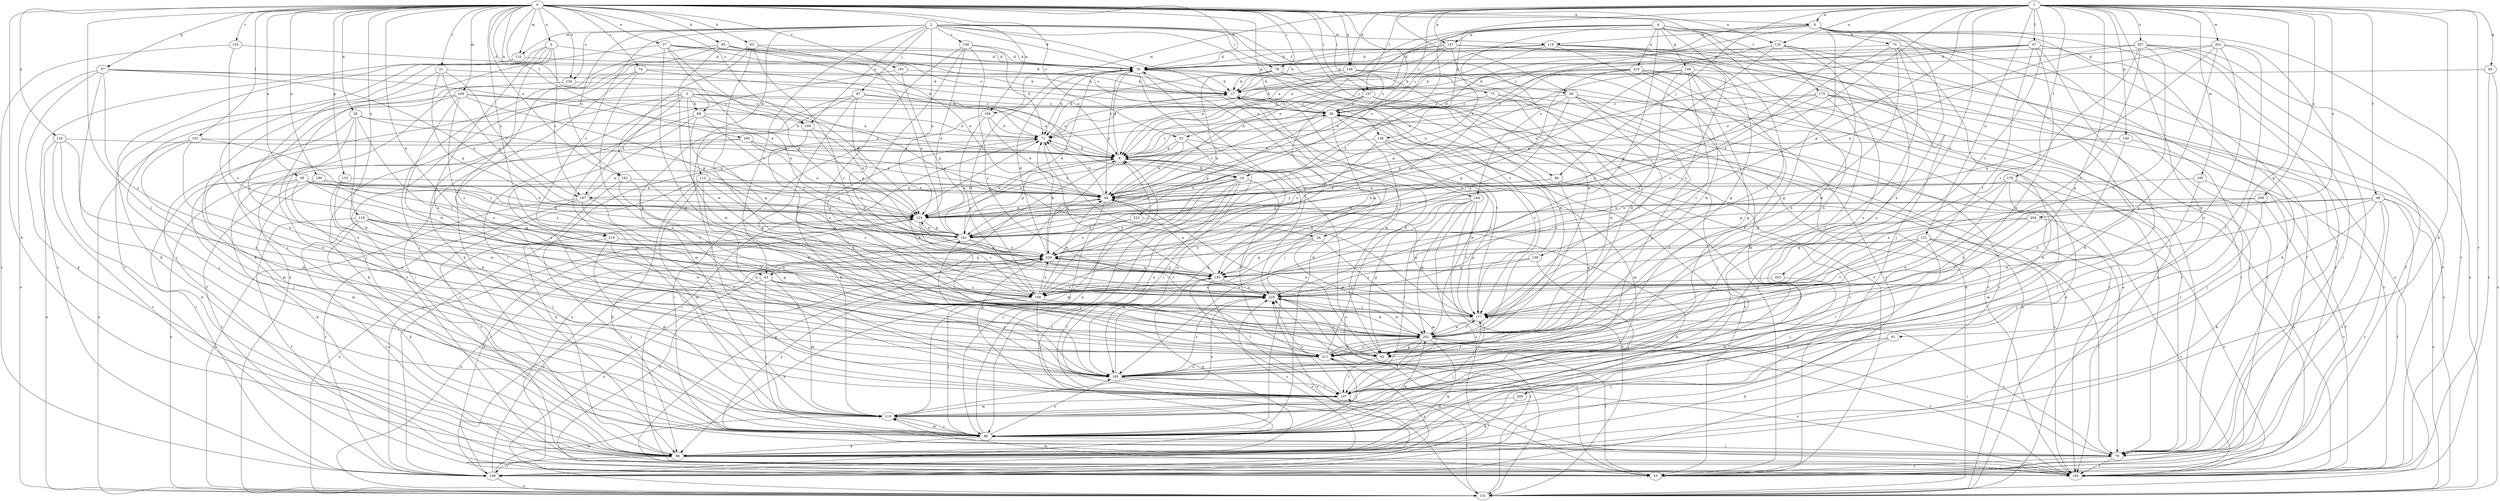 strict digraph  {
0;
1;
2;
3;
4;
5;
6;
8;
16;
17;
21;
23;
24;
26;
28;
35;
37;
38;
43;
44;
47;
48;
49;
53;
57;
60;
61;
62;
63;
69;
70;
71;
72;
74;
78;
79;
86;
87;
88;
93;
98;
101;
107;
109;
110;
112;
114;
115;
116;
119;
120;
121;
124;
130;
131;
133;
138;
139;
140;
141;
146;
147;
148;
150;
155;
157;
158;
159;
166;
167;
168;
169;
173;
176;
177;
180;
183;
184;
185;
191;
193;
194;
195;
200;
201;
202;
203;
204;
207;
209;
210;
211;
219;
220;
223;
229;
0 -> 5  [label=a];
0 -> 6  [label=a];
0 -> 16  [label=b];
0 -> 21  [label=c];
0 -> 23  [label=c];
0 -> 28  [label=d];
0 -> 35  [label=d];
0 -> 37  [label=e];
0 -> 38  [label=e];
0 -> 43  [label=e];
0 -> 57  [label=g];
0 -> 63  [label=h];
0 -> 69  [label=h];
0 -> 72  [label=i];
0 -> 74  [label=i];
0 -> 78  [label=i];
0 -> 86  [label=j];
0 -> 93  [label=k];
0 -> 98  [label=k];
0 -> 101  [label=l];
0 -> 107  [label=l];
0 -> 109  [label=m];
0 -> 110  [label=m];
0 -> 116  [label=n];
0 -> 119  [label=n];
0 -> 120  [label=n];
0 -> 130  [label=o];
0 -> 133  [label=p];
0 -> 138  [label=p];
0 -> 146  [label=q];
0 -> 155  [label=r];
0 -> 157  [label=r];
0 -> 166  [label=s];
0 -> 169  [label=t];
0 -> 173  [label=t];
0 -> 180  [label=u];
0 -> 183  [label=u];
0 -> 191  [label=v];
0 -> 194  [label=w];
0 -> 219  [label=y];
0 -> 223  [label=z];
1 -> 6  [label=a];
1 -> 23  [label=c];
1 -> 24  [label=c];
1 -> 43  [label=e];
1 -> 47  [label=f];
1 -> 48  [label=f];
1 -> 49  [label=f];
1 -> 60  [label=g];
1 -> 61  [label=g];
1 -> 62  [label=g];
1 -> 86  [label=j];
1 -> 98  [label=k];
1 -> 120  [label=n];
1 -> 121  [label=n];
1 -> 138  [label=p];
1 -> 139  [label=p];
1 -> 140  [label=p];
1 -> 146  [label=q];
1 -> 147  [label=q];
1 -> 157  [label=r];
1 -> 176  [label=t];
1 -> 193  [label=v];
1 -> 194  [label=w];
1 -> 195  [label=w];
1 -> 200  [label=w];
1 -> 201  [label=w];
1 -> 203  [label=x];
1 -> 204  [label=x];
1 -> 207  [label=x];
1 -> 209  [label=x];
1 -> 229  [label=z];
2 -> 35  [label=d];
2 -> 43  [label=e];
2 -> 49  [label=f];
2 -> 78  [label=i];
2 -> 87  [label=j];
2 -> 110  [label=m];
2 -> 112  [label=m];
2 -> 114  [label=m];
2 -> 124  [label=n];
2 -> 130  [label=o];
2 -> 158  [label=r];
2 -> 166  [label=s];
2 -> 177  [label=t];
2 -> 183  [label=u];
2 -> 184  [label=u];
2 -> 202  [label=w];
2 -> 219  [label=y];
3 -> 8  [label=a];
3 -> 24  [label=c];
3 -> 26  [label=c];
3 -> 53  [label=f];
3 -> 69  [label=h];
3 -> 79  [label=i];
3 -> 98  [label=k];
3 -> 166  [label=s];
3 -> 167  [label=s];
3 -> 202  [label=w];
4 -> 8  [label=a];
4 -> 44  [label=e];
4 -> 53  [label=f];
4 -> 62  [label=g];
4 -> 79  [label=i];
4 -> 88  [label=j];
4 -> 147  [label=q];
4 -> 148  [label=q];
4 -> 184  [label=u];
4 -> 185  [label=u];
4 -> 210  [label=x];
4 -> 220  [label=y];
4 -> 229  [label=z];
5 -> 35  [label=d];
5 -> 88  [label=j];
5 -> 98  [label=k];
5 -> 159  [label=r];
5 -> 167  [label=s];
5 -> 185  [label=u];
5 -> 211  [label=x];
6 -> 8  [label=a];
6 -> 16  [label=b];
6 -> 44  [label=e];
6 -> 62  [label=g];
6 -> 70  [label=h];
6 -> 79  [label=i];
6 -> 98  [label=k];
6 -> 114  [label=m];
6 -> 193  [label=v];
6 -> 211  [label=x];
8 -> 16  [label=b];
8 -> 26  [label=c];
8 -> 35  [label=d];
8 -> 71  [label=h];
8 -> 107  [label=l];
8 -> 124  [label=n];
8 -> 141  [label=p];
8 -> 185  [label=u];
8 -> 220  [label=y];
16 -> 44  [label=e];
16 -> 53  [label=f];
16 -> 88  [label=j];
16 -> 115  [label=m];
16 -> 159  [label=r];
16 -> 167  [label=s];
16 -> 185  [label=u];
16 -> 211  [label=x];
17 -> 26  [label=c];
17 -> 53  [label=f];
17 -> 62  [label=g];
17 -> 177  [label=t];
17 -> 193  [label=v];
21 -> 17  [label=b];
21 -> 124  [label=n];
21 -> 141  [label=p];
21 -> 167  [label=s];
21 -> 168  [label=s];
23 -> 8  [label=a];
23 -> 44  [label=e];
23 -> 124  [label=n];
23 -> 131  [label=o];
23 -> 177  [label=t];
24 -> 115  [label=m];
24 -> 150  [label=q];
24 -> 202  [label=w];
24 -> 220  [label=y];
26 -> 71  [label=h];
26 -> 131  [label=o];
26 -> 141  [label=p];
26 -> 150  [label=q];
26 -> 168  [label=s];
28 -> 71  [label=h];
28 -> 115  [label=m];
28 -> 124  [label=n];
28 -> 202  [label=w];
28 -> 211  [label=x];
28 -> 229  [label=z];
35 -> 17  [label=b];
35 -> 44  [label=e];
35 -> 53  [label=f];
35 -> 71  [label=h];
35 -> 88  [label=j];
35 -> 229  [label=z];
37 -> 17  [label=b];
37 -> 26  [label=c];
37 -> 35  [label=d];
37 -> 98  [label=k];
37 -> 141  [label=p];
37 -> 177  [label=t];
37 -> 220  [label=y];
38 -> 44  [label=e];
38 -> 98  [label=k];
38 -> 124  [label=n];
38 -> 131  [label=o];
38 -> 141  [label=p];
38 -> 211  [label=x];
38 -> 220  [label=y];
38 -> 229  [label=z];
43 -> 88  [label=j];
43 -> 115  [label=m];
43 -> 159  [label=r];
43 -> 185  [label=u];
43 -> 202  [label=w];
43 -> 229  [label=z];
44 -> 26  [label=c];
44 -> 71  [label=h];
44 -> 88  [label=j];
44 -> 124  [label=n];
47 -> 8  [label=a];
47 -> 26  [label=c];
47 -> 35  [label=d];
47 -> 98  [label=k];
47 -> 107  [label=l];
47 -> 124  [label=n];
47 -> 177  [label=t];
47 -> 211  [label=x];
48 -> 53  [label=f];
48 -> 79  [label=i];
48 -> 98  [label=k];
48 -> 124  [label=n];
48 -> 131  [label=o];
48 -> 141  [label=p];
48 -> 159  [label=r];
48 -> 202  [label=w];
49 -> 8  [label=a];
49 -> 26  [label=c];
49 -> 79  [label=i];
49 -> 150  [label=q];
49 -> 159  [label=r];
49 -> 177  [label=t];
49 -> 185  [label=u];
53 -> 8  [label=a];
53 -> 26  [label=c];
53 -> 44  [label=e];
53 -> 115  [label=m];
53 -> 229  [label=z];
57 -> 17  [label=b];
57 -> 44  [label=e];
57 -> 88  [label=j];
57 -> 98  [label=k];
57 -> 124  [label=n];
57 -> 131  [label=o];
57 -> 168  [label=s];
60 -> 17  [label=b];
60 -> 131  [label=o];
60 -> 193  [label=v];
61 -> 88  [label=j];
61 -> 98  [label=k];
61 -> 211  [label=x];
62 -> 44  [label=e];
62 -> 107  [label=l];
62 -> 229  [label=z];
63 -> 35  [label=d];
63 -> 62  [label=g];
63 -> 98  [label=k];
63 -> 141  [label=p];
63 -> 177  [label=t];
63 -> 229  [label=z];
69 -> 8  [label=a];
69 -> 71  [label=h];
69 -> 107  [label=l];
69 -> 150  [label=q];
69 -> 185  [label=u];
69 -> 220  [label=y];
70 -> 35  [label=d];
70 -> 98  [label=k];
70 -> 107  [label=l];
70 -> 168  [label=s];
70 -> 193  [label=v];
70 -> 211  [label=x];
71 -> 8  [label=a];
71 -> 17  [label=b];
71 -> 79  [label=i];
71 -> 150  [label=q];
71 -> 193  [label=v];
72 -> 26  [label=c];
72 -> 193  [label=v];
72 -> 202  [label=w];
74 -> 17  [label=b];
74 -> 71  [label=h];
74 -> 98  [label=k];
74 -> 185  [label=u];
74 -> 193  [label=v];
78 -> 17  [label=b];
78 -> 71  [label=h];
78 -> 79  [label=i];
78 -> 141  [label=p];
78 -> 202  [label=w];
79 -> 53  [label=f];
79 -> 177  [label=t];
79 -> 193  [label=v];
79 -> 220  [label=y];
86 -> 44  [label=e];
86 -> 62  [label=g];
86 -> 141  [label=p];
86 -> 193  [label=v];
87 -> 8  [label=a];
87 -> 26  [label=c];
87 -> 62  [label=g];
87 -> 107  [label=l];
87 -> 115  [label=m];
87 -> 229  [label=z];
88 -> 8  [label=a];
88 -> 35  [label=d];
88 -> 79  [label=i];
88 -> 98  [label=k];
88 -> 115  [label=m];
88 -> 185  [label=u];
88 -> 202  [label=w];
93 -> 17  [label=b];
93 -> 26  [label=c];
93 -> 35  [label=d];
93 -> 44  [label=e];
93 -> 88  [label=j];
93 -> 131  [label=o];
93 -> 202  [label=w];
98 -> 150  [label=q];
98 -> 159  [label=r];
98 -> 193  [label=v];
98 -> 229  [label=z];
101 -> 8  [label=a];
101 -> 115  [label=m];
101 -> 131  [label=o];
101 -> 211  [label=x];
101 -> 220  [label=y];
107 -> 115  [label=m];
107 -> 229  [label=z];
109 -> 8  [label=a];
109 -> 26  [label=c];
109 -> 88  [label=j];
109 -> 141  [label=p];
109 -> 202  [label=w];
109 -> 211  [label=x];
109 -> 229  [label=z];
110 -> 8  [label=a];
110 -> 159  [label=r];
112 -> 44  [label=e];
112 -> 98  [label=k];
112 -> 115  [label=m];
112 -> 124  [label=n];
112 -> 168  [label=s];
112 -> 185  [label=u];
112 -> 193  [label=v];
114 -> 8  [label=a];
114 -> 17  [label=b];
114 -> 35  [label=d];
114 -> 44  [label=e];
114 -> 79  [label=i];
114 -> 131  [label=o];
114 -> 193  [label=v];
114 -> 202  [label=w];
115 -> 71  [label=h];
115 -> 88  [label=j];
115 -> 229  [label=z];
116 -> 8  [label=a];
116 -> 98  [label=k];
116 -> 131  [label=o];
116 -> 193  [label=v];
116 -> 211  [label=x];
119 -> 53  [label=f];
119 -> 98  [label=k];
119 -> 107  [label=l];
119 -> 141  [label=p];
119 -> 177  [label=t];
119 -> 193  [label=v];
119 -> 202  [label=w];
119 -> 220  [label=y];
120 -> 35  [label=d];
120 -> 141  [label=p];
120 -> 159  [label=r];
120 -> 185  [label=u];
120 -> 202  [label=w];
120 -> 220  [label=y];
121 -> 79  [label=i];
121 -> 88  [label=j];
121 -> 107  [label=l];
121 -> 150  [label=q];
121 -> 168  [label=s];
121 -> 177  [label=t];
121 -> 193  [label=v];
121 -> 220  [label=y];
124 -> 141  [label=p];
124 -> 150  [label=q];
124 -> 159  [label=r];
124 -> 168  [label=s];
130 -> 88  [label=j];
130 -> 124  [label=n];
131 -> 35  [label=d];
131 -> 107  [label=l];
131 -> 124  [label=n];
131 -> 220  [label=y];
131 -> 229  [label=z];
133 -> 44  [label=e];
133 -> 88  [label=j];
133 -> 202  [label=w];
138 -> 8  [label=a];
138 -> 53  [label=f];
138 -> 115  [label=m];
138 -> 202  [label=w];
138 -> 220  [label=y];
139 -> 88  [label=j];
139 -> 150  [label=q];
139 -> 229  [label=z];
140 -> 8  [label=a];
140 -> 88  [label=j];
140 -> 211  [label=x];
141 -> 35  [label=d];
141 -> 124  [label=n];
141 -> 131  [label=o];
141 -> 177  [label=t];
141 -> 220  [label=y];
146 -> 8  [label=a];
146 -> 17  [label=b];
146 -> 26  [label=c];
146 -> 115  [label=m];
146 -> 202  [label=w];
147 -> 17  [label=b];
147 -> 26  [label=c];
147 -> 35  [label=d];
147 -> 71  [label=h];
147 -> 124  [label=n];
147 -> 177  [label=t];
147 -> 185  [label=u];
147 -> 229  [label=z];
148 -> 17  [label=b];
148 -> 53  [label=f];
148 -> 62  [label=g];
148 -> 141  [label=p];
148 -> 168  [label=s];
148 -> 177  [label=t];
148 -> 185  [label=u];
150 -> 44  [label=e];
150 -> 107  [label=l];
150 -> 131  [label=o];
150 -> 168  [label=s];
150 -> 220  [label=y];
150 -> 229  [label=z];
155 -> 35  [label=d];
155 -> 159  [label=r];
155 -> 168  [label=s];
157 -> 26  [label=c];
157 -> 44  [label=e];
157 -> 88  [label=j];
157 -> 131  [label=o];
157 -> 168  [label=s];
158 -> 35  [label=d];
158 -> 71  [label=h];
158 -> 124  [label=n];
158 -> 185  [label=u];
158 -> 211  [label=x];
158 -> 229  [label=z];
159 -> 115  [label=m];
159 -> 124  [label=n];
159 -> 131  [label=o];
159 -> 211  [label=x];
159 -> 220  [label=y];
159 -> 229  [label=z];
166 -> 124  [label=n];
166 -> 141  [label=p];
166 -> 168  [label=s];
167 -> 8  [label=a];
167 -> 62  [label=g];
167 -> 124  [label=n];
167 -> 131  [label=o];
167 -> 159  [label=r];
167 -> 185  [label=u];
168 -> 8  [label=a];
168 -> 35  [label=d];
168 -> 44  [label=e];
168 -> 88  [label=j];
168 -> 98  [label=k];
168 -> 107  [label=l];
168 -> 202  [label=w];
168 -> 220  [label=y];
169 -> 8  [label=a];
169 -> 44  [label=e];
169 -> 88  [label=j];
169 -> 124  [label=n];
169 -> 159  [label=r];
173 -> 26  [label=c];
173 -> 79  [label=i];
173 -> 107  [label=l];
173 -> 131  [label=o];
173 -> 141  [label=p];
173 -> 193  [label=v];
173 -> 220  [label=y];
176 -> 44  [label=e];
176 -> 88  [label=j];
176 -> 115  [label=m];
176 -> 124  [label=n];
176 -> 193  [label=v];
176 -> 211  [label=x];
176 -> 229  [label=z];
177 -> 26  [label=c];
177 -> 44  [label=e];
177 -> 71  [label=h];
177 -> 88  [label=j];
177 -> 202  [label=w];
177 -> 220  [label=y];
180 -> 44  [label=e];
180 -> 53  [label=f];
180 -> 115  [label=m];
180 -> 141  [label=p];
180 -> 150  [label=q];
183 -> 44  [label=e];
183 -> 98  [label=k];
183 -> 202  [label=w];
183 -> 211  [label=x];
184 -> 62  [label=g];
184 -> 107  [label=l];
184 -> 124  [label=n];
184 -> 131  [label=o];
184 -> 159  [label=r];
184 -> 177  [label=t];
184 -> 185  [label=u];
184 -> 202  [label=w];
185 -> 8  [label=a];
185 -> 107  [label=l];
185 -> 141  [label=p];
185 -> 177  [label=t];
185 -> 193  [label=v];
185 -> 229  [label=z];
191 -> 17  [label=b];
191 -> 115  [label=m];
191 -> 141  [label=p];
193 -> 211  [label=x];
194 -> 44  [label=e];
194 -> 71  [label=h];
194 -> 159  [label=r];
194 -> 168  [label=s];
195 -> 44  [label=e];
195 -> 53  [label=f];
195 -> 107  [label=l];
200 -> 98  [label=k];
200 -> 115  [label=m];
201 -> 35  [label=d];
201 -> 44  [label=e];
201 -> 79  [label=i];
201 -> 107  [label=l];
201 -> 150  [label=q];
201 -> 185  [label=u];
201 -> 211  [label=x];
202 -> 26  [label=c];
202 -> 53  [label=f];
202 -> 62  [label=g];
202 -> 71  [label=h];
202 -> 79  [label=i];
202 -> 98  [label=k];
202 -> 107  [label=l];
202 -> 177  [label=t];
202 -> 193  [label=v];
202 -> 211  [label=x];
203 -> 115  [label=m];
203 -> 168  [label=s];
204 -> 141  [label=p];
204 -> 150  [label=q];
204 -> 177  [label=t];
204 -> 193  [label=v];
207 -> 35  [label=d];
207 -> 53  [label=f];
207 -> 79  [label=i];
207 -> 124  [label=n];
207 -> 131  [label=o];
207 -> 168  [label=s];
207 -> 177  [label=t];
207 -> 229  [label=z];
209 -> 107  [label=l];
209 -> 124  [label=n];
209 -> 177  [label=t];
209 -> 193  [label=v];
210 -> 17  [label=b];
210 -> 71  [label=h];
210 -> 79  [label=i];
210 -> 131  [label=o];
210 -> 150  [label=q];
210 -> 159  [label=r];
210 -> 193  [label=v];
210 -> 220  [label=y];
211 -> 17  [label=b];
211 -> 88  [label=j];
211 -> 185  [label=u];
211 -> 202  [label=w];
219 -> 88  [label=j];
219 -> 115  [label=m];
219 -> 150  [label=q];
219 -> 185  [label=u];
219 -> 220  [label=y];
220 -> 35  [label=d];
220 -> 53  [label=f];
220 -> 71  [label=h];
220 -> 107  [label=l];
220 -> 150  [label=q];
223 -> 98  [label=k];
223 -> 141  [label=p];
223 -> 220  [label=y];
229 -> 177  [label=t];
229 -> 202  [label=w];
}
